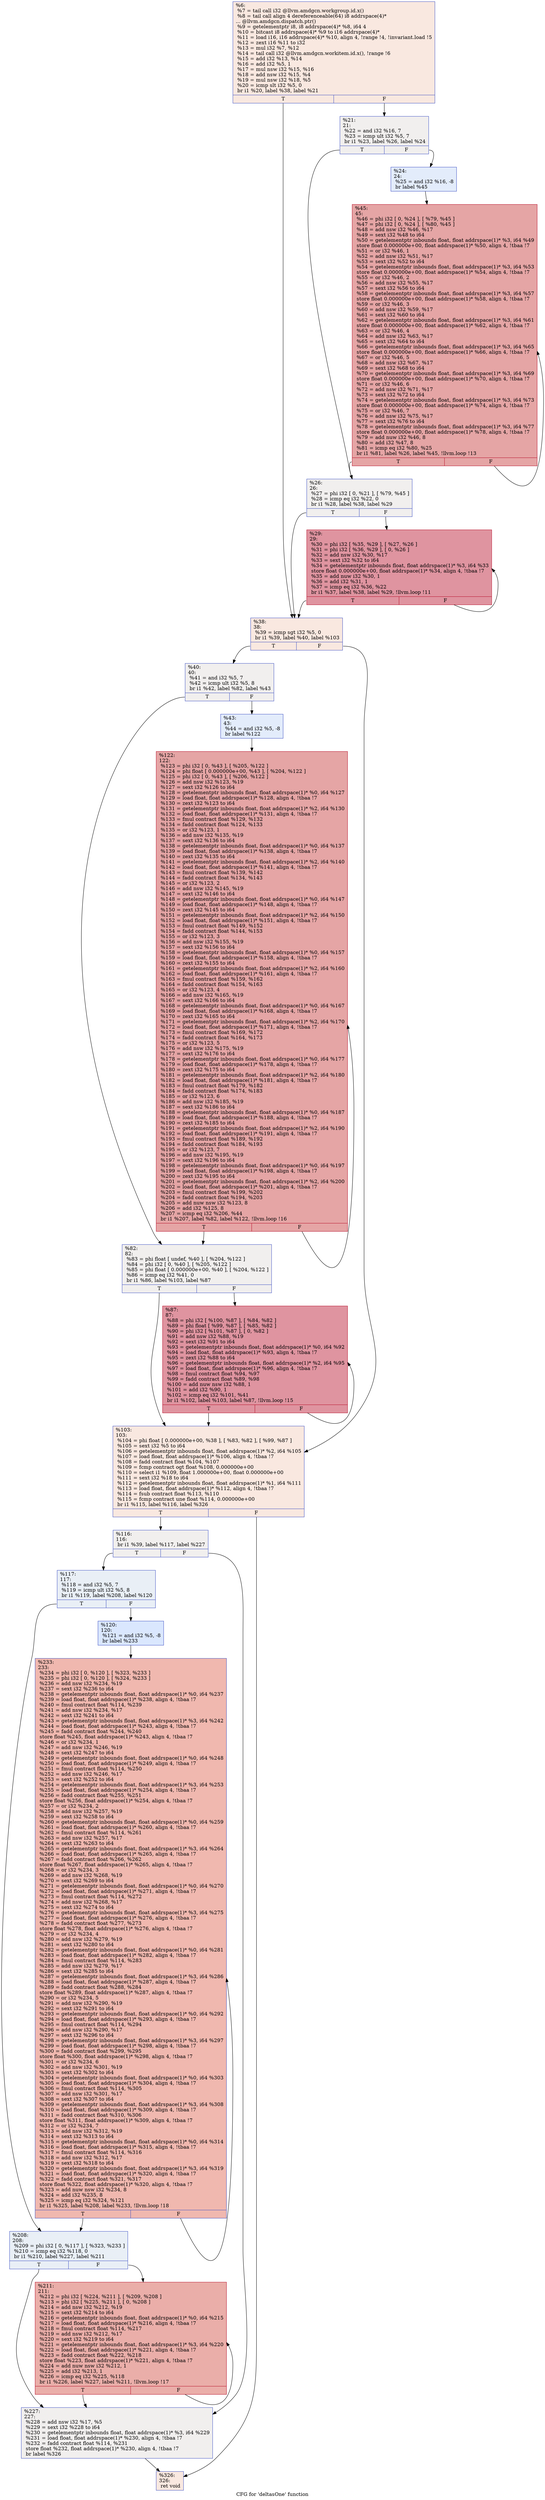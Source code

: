 digraph "CFG for 'deltasOne' function" {
	label="CFG for 'deltasOne' function";

	Node0x6039470 [shape=record,color="#3d50c3ff", style=filled, fillcolor="#f1ccb870",label="{%6:\l  %7 = tail call i32 @llvm.amdgcn.workgroup.id.x()\l  %8 = tail call align 4 dereferenceable(64) i8 addrspace(4)*\l... @llvm.amdgcn.dispatch.ptr()\l  %9 = getelementptr i8, i8 addrspace(4)* %8, i64 4\l  %10 = bitcast i8 addrspace(4)* %9 to i16 addrspace(4)*\l  %11 = load i16, i16 addrspace(4)* %10, align 4, !range !4, !invariant.load !5\l  %12 = zext i16 %11 to i32\l  %13 = mul i32 %7, %12\l  %14 = tail call i32 @llvm.amdgcn.workitem.id.x(), !range !6\l  %15 = add i32 %13, %14\l  %16 = add i32 %5, 1\l  %17 = mul nsw i32 %15, %16\l  %18 = add nsw i32 %15, %4\l  %19 = mul nsw i32 %18, %5\l  %20 = icmp slt i32 %5, 0\l  br i1 %20, label %38, label %21\l|{<s0>T|<s1>F}}"];
	Node0x6039470:s0 -> Node0x603b670;
	Node0x6039470:s1 -> Node0x603b700;
	Node0x603b700 [shape=record,color="#3d50c3ff", style=filled, fillcolor="#e0dbd870",label="{%21:\l21:                                               \l  %22 = and i32 %16, 7\l  %23 = icmp ult i32 %5, 7\l  br i1 %23, label %26, label %24\l|{<s0>T|<s1>F}}"];
	Node0x603b700:s0 -> Node0x603b990;
	Node0x603b700:s1 -> Node0x603b9e0;
	Node0x603b9e0 [shape=record,color="#3d50c3ff", style=filled, fillcolor="#bfd3f670",label="{%24:\l24:                                               \l  %25 = and i32 %16, -8\l  br label %45\l}"];
	Node0x603b9e0 -> Node0x603bbe0;
	Node0x603b990 [shape=record,color="#3d50c3ff", style=filled, fillcolor="#e0dbd870",label="{%26:\l26:                                               \l  %27 = phi i32 [ 0, %21 ], [ %79, %45 ]\l  %28 = icmp eq i32 %22, 0\l  br i1 %28, label %38, label %29\l|{<s0>T|<s1>F}}"];
	Node0x603b990:s0 -> Node0x603b670;
	Node0x603b990:s1 -> Node0x603be10;
	Node0x603be10 [shape=record,color="#b70d28ff", style=filled, fillcolor="#b70d2870",label="{%29:\l29:                                               \l  %30 = phi i32 [ %35, %29 ], [ %27, %26 ]\l  %31 = phi i32 [ %36, %29 ], [ 0, %26 ]\l  %32 = add nsw i32 %30, %17\l  %33 = sext i32 %32 to i64\l  %34 = getelementptr inbounds float, float addrspace(1)* %3, i64 %33\l  store float 0.000000e+00, float addrspace(1)* %34, align 4, !tbaa !7\l  %35 = add nuw i32 %30, 1\l  %36 = add i32 %31, 1\l  %37 = icmp eq i32 %36, %22\l  br i1 %37, label %38, label %29, !llvm.loop !11\l|{<s0>T|<s1>F}}"];
	Node0x603be10:s0 -> Node0x603b670;
	Node0x603be10:s1 -> Node0x603be10;
	Node0x603b670 [shape=record,color="#3d50c3ff", style=filled, fillcolor="#f1ccb870",label="{%38:\l38:                                               \l  %39 = icmp sgt i32 %5, 0\l  br i1 %39, label %40, label %103\l|{<s0>T|<s1>F}}"];
	Node0x603b670:s0 -> Node0x603d3f0;
	Node0x603b670:s1 -> Node0x603d440;
	Node0x603d3f0 [shape=record,color="#3d50c3ff", style=filled, fillcolor="#e0dbd870",label="{%40:\l40:                                               \l  %41 = and i32 %5, 7\l  %42 = icmp ult i32 %5, 8\l  br i1 %42, label %82, label %43\l|{<s0>T|<s1>F}}"];
	Node0x603d3f0:s0 -> Node0x603d6a0;
	Node0x603d3f0:s1 -> Node0x603d6f0;
	Node0x603d6f0 [shape=record,color="#3d50c3ff", style=filled, fillcolor="#bfd3f670",label="{%43:\l43:                                               \l  %44 = and i32 %5, -8\l  br label %122\l}"];
	Node0x603d6f0 -> Node0x603d8c0;
	Node0x603bbe0 [shape=record,color="#b70d28ff", style=filled, fillcolor="#c5333470",label="{%45:\l45:                                               \l  %46 = phi i32 [ 0, %24 ], [ %79, %45 ]\l  %47 = phi i32 [ 0, %24 ], [ %80, %45 ]\l  %48 = add nsw i32 %46, %17\l  %49 = sext i32 %48 to i64\l  %50 = getelementptr inbounds float, float addrspace(1)* %3, i64 %49\l  store float 0.000000e+00, float addrspace(1)* %50, align 4, !tbaa !7\l  %51 = or i32 %46, 1\l  %52 = add nsw i32 %51, %17\l  %53 = sext i32 %52 to i64\l  %54 = getelementptr inbounds float, float addrspace(1)* %3, i64 %53\l  store float 0.000000e+00, float addrspace(1)* %54, align 4, !tbaa !7\l  %55 = or i32 %46, 2\l  %56 = add nsw i32 %55, %17\l  %57 = sext i32 %56 to i64\l  %58 = getelementptr inbounds float, float addrspace(1)* %3, i64 %57\l  store float 0.000000e+00, float addrspace(1)* %58, align 4, !tbaa !7\l  %59 = or i32 %46, 3\l  %60 = add nsw i32 %59, %17\l  %61 = sext i32 %60 to i64\l  %62 = getelementptr inbounds float, float addrspace(1)* %3, i64 %61\l  store float 0.000000e+00, float addrspace(1)* %62, align 4, !tbaa !7\l  %63 = or i32 %46, 4\l  %64 = add nsw i32 %63, %17\l  %65 = sext i32 %64 to i64\l  %66 = getelementptr inbounds float, float addrspace(1)* %3, i64 %65\l  store float 0.000000e+00, float addrspace(1)* %66, align 4, !tbaa !7\l  %67 = or i32 %46, 5\l  %68 = add nsw i32 %67, %17\l  %69 = sext i32 %68 to i64\l  %70 = getelementptr inbounds float, float addrspace(1)* %3, i64 %69\l  store float 0.000000e+00, float addrspace(1)* %70, align 4, !tbaa !7\l  %71 = or i32 %46, 6\l  %72 = add nsw i32 %71, %17\l  %73 = sext i32 %72 to i64\l  %74 = getelementptr inbounds float, float addrspace(1)* %3, i64 %73\l  store float 0.000000e+00, float addrspace(1)* %74, align 4, !tbaa !7\l  %75 = or i32 %46, 7\l  %76 = add nsw i32 %75, %17\l  %77 = sext i32 %76 to i64\l  %78 = getelementptr inbounds float, float addrspace(1)* %3, i64 %77\l  store float 0.000000e+00, float addrspace(1)* %78, align 4, !tbaa !7\l  %79 = add nuw i32 %46, 8\l  %80 = add i32 %47, 8\l  %81 = icmp eq i32 %80, %25\l  br i1 %81, label %26, label %45, !llvm.loop !13\l|{<s0>T|<s1>F}}"];
	Node0x603bbe0:s0 -> Node0x603b990;
	Node0x603bbe0:s1 -> Node0x603bbe0;
	Node0x603d6a0 [shape=record,color="#3d50c3ff", style=filled, fillcolor="#e0dbd870",label="{%82:\l82:                                               \l  %83 = phi float [ undef, %40 ], [ %204, %122 ]\l  %84 = phi i32 [ 0, %40 ], [ %205, %122 ]\l  %85 = phi float [ 0.000000e+00, %40 ], [ %204, %122 ]\l  %86 = icmp eq i32 %41, 0\l  br i1 %86, label %103, label %87\l|{<s0>T|<s1>F}}"];
	Node0x603d6a0:s0 -> Node0x603d440;
	Node0x603d6a0:s1 -> Node0x6040360;
	Node0x6040360 [shape=record,color="#b70d28ff", style=filled, fillcolor="#b70d2870",label="{%87:\l87:                                               \l  %88 = phi i32 [ %100, %87 ], [ %84, %82 ]\l  %89 = phi float [ %99, %87 ], [ %85, %82 ]\l  %90 = phi i32 [ %101, %87 ], [ 0, %82 ]\l  %91 = add nsw i32 %88, %19\l  %92 = sext i32 %91 to i64\l  %93 = getelementptr inbounds float, float addrspace(1)* %0, i64 %92\l  %94 = load float, float addrspace(1)* %93, align 4, !tbaa !7\l  %95 = zext i32 %88 to i64\l  %96 = getelementptr inbounds float, float addrspace(1)* %2, i64 %95\l  %97 = load float, float addrspace(1)* %96, align 4, !tbaa !7\l  %98 = fmul contract float %94, %97\l  %99 = fadd contract float %89, %98\l  %100 = add nuw nsw i32 %88, 1\l  %101 = add i32 %90, 1\l  %102 = icmp eq i32 %101, %41\l  br i1 %102, label %103, label %87, !llvm.loop !15\l|{<s0>T|<s1>F}}"];
	Node0x6040360:s0 -> Node0x603d440;
	Node0x6040360:s1 -> Node0x6040360;
	Node0x603d440 [shape=record,color="#3d50c3ff", style=filled, fillcolor="#f1ccb870",label="{%103:\l103:                                              \l  %104 = phi float [ 0.000000e+00, %38 ], [ %83, %82 ], [ %99, %87 ]\l  %105 = sext i32 %5 to i64\l  %106 = getelementptr inbounds float, float addrspace(1)* %2, i64 %105\l  %107 = load float, float addrspace(1)* %106, align 4, !tbaa !7\l  %108 = fadd contract float %104, %107\l  %109 = fcmp contract ogt float %108, 0.000000e+00\l  %110 = select i1 %109, float 1.000000e+00, float 0.000000e+00\l  %111 = sext i32 %18 to i64\l  %112 = getelementptr inbounds float, float addrspace(1)* %1, i64 %111\l  %113 = load float, float addrspace(1)* %112, align 4, !tbaa !7\l  %114 = fsub contract float %113, %110\l  %115 = fcmp contract une float %114, 0.000000e+00\l  br i1 %115, label %116, label %326\l|{<s0>T|<s1>F}}"];
	Node0x603d440:s0 -> Node0x6041610;
	Node0x603d440:s1 -> Node0x60416a0;
	Node0x6041610 [shape=record,color="#3d50c3ff", style=filled, fillcolor="#e0dbd870",label="{%116:\l116:                                              \l  br i1 %39, label %117, label %227\l|{<s0>T|<s1>F}}"];
	Node0x6041610:s0 -> Node0x60417e0;
	Node0x6041610:s1 -> Node0x6041830;
	Node0x60417e0 [shape=record,color="#3d50c3ff", style=filled, fillcolor="#cedaeb70",label="{%117:\l117:                                              \l  %118 = and i32 %5, 7\l  %119 = icmp ult i32 %5, 8\l  br i1 %119, label %208, label %120\l|{<s0>T|<s1>F}}"];
	Node0x60417e0:s0 -> Node0x6041a90;
	Node0x60417e0:s1 -> Node0x6041ae0;
	Node0x6041ae0 [shape=record,color="#3d50c3ff", style=filled, fillcolor="#abc8fd70",label="{%120:\l120:                                              \l  %121 = and i32 %5, -8\l  br label %233\l}"];
	Node0x6041ae0 -> Node0x6041cb0;
	Node0x603d8c0 [shape=record,color="#b70d28ff", style=filled, fillcolor="#c5333470",label="{%122:\l122:                                              \l  %123 = phi i32 [ 0, %43 ], [ %205, %122 ]\l  %124 = phi float [ 0.000000e+00, %43 ], [ %204, %122 ]\l  %125 = phi i32 [ 0, %43 ], [ %206, %122 ]\l  %126 = add nsw i32 %123, %19\l  %127 = sext i32 %126 to i64\l  %128 = getelementptr inbounds float, float addrspace(1)* %0, i64 %127\l  %129 = load float, float addrspace(1)* %128, align 4, !tbaa !7\l  %130 = zext i32 %123 to i64\l  %131 = getelementptr inbounds float, float addrspace(1)* %2, i64 %130\l  %132 = load float, float addrspace(1)* %131, align 4, !tbaa !7\l  %133 = fmul contract float %129, %132\l  %134 = fadd contract float %124, %133\l  %135 = or i32 %123, 1\l  %136 = add nsw i32 %135, %19\l  %137 = sext i32 %136 to i64\l  %138 = getelementptr inbounds float, float addrspace(1)* %0, i64 %137\l  %139 = load float, float addrspace(1)* %138, align 4, !tbaa !7\l  %140 = zext i32 %135 to i64\l  %141 = getelementptr inbounds float, float addrspace(1)* %2, i64 %140\l  %142 = load float, float addrspace(1)* %141, align 4, !tbaa !7\l  %143 = fmul contract float %139, %142\l  %144 = fadd contract float %134, %143\l  %145 = or i32 %123, 2\l  %146 = add nsw i32 %145, %19\l  %147 = sext i32 %146 to i64\l  %148 = getelementptr inbounds float, float addrspace(1)* %0, i64 %147\l  %149 = load float, float addrspace(1)* %148, align 4, !tbaa !7\l  %150 = zext i32 %145 to i64\l  %151 = getelementptr inbounds float, float addrspace(1)* %2, i64 %150\l  %152 = load float, float addrspace(1)* %151, align 4, !tbaa !7\l  %153 = fmul contract float %149, %152\l  %154 = fadd contract float %144, %153\l  %155 = or i32 %123, 3\l  %156 = add nsw i32 %155, %19\l  %157 = sext i32 %156 to i64\l  %158 = getelementptr inbounds float, float addrspace(1)* %0, i64 %157\l  %159 = load float, float addrspace(1)* %158, align 4, !tbaa !7\l  %160 = zext i32 %155 to i64\l  %161 = getelementptr inbounds float, float addrspace(1)* %2, i64 %160\l  %162 = load float, float addrspace(1)* %161, align 4, !tbaa !7\l  %163 = fmul contract float %159, %162\l  %164 = fadd contract float %154, %163\l  %165 = or i32 %123, 4\l  %166 = add nsw i32 %165, %19\l  %167 = sext i32 %166 to i64\l  %168 = getelementptr inbounds float, float addrspace(1)* %0, i64 %167\l  %169 = load float, float addrspace(1)* %168, align 4, !tbaa !7\l  %170 = zext i32 %165 to i64\l  %171 = getelementptr inbounds float, float addrspace(1)* %2, i64 %170\l  %172 = load float, float addrspace(1)* %171, align 4, !tbaa !7\l  %173 = fmul contract float %169, %172\l  %174 = fadd contract float %164, %173\l  %175 = or i32 %123, 5\l  %176 = add nsw i32 %175, %19\l  %177 = sext i32 %176 to i64\l  %178 = getelementptr inbounds float, float addrspace(1)* %0, i64 %177\l  %179 = load float, float addrspace(1)* %178, align 4, !tbaa !7\l  %180 = zext i32 %175 to i64\l  %181 = getelementptr inbounds float, float addrspace(1)* %2, i64 %180\l  %182 = load float, float addrspace(1)* %181, align 4, !tbaa !7\l  %183 = fmul contract float %179, %182\l  %184 = fadd contract float %174, %183\l  %185 = or i32 %123, 6\l  %186 = add nsw i32 %185, %19\l  %187 = sext i32 %186 to i64\l  %188 = getelementptr inbounds float, float addrspace(1)* %0, i64 %187\l  %189 = load float, float addrspace(1)* %188, align 4, !tbaa !7\l  %190 = zext i32 %185 to i64\l  %191 = getelementptr inbounds float, float addrspace(1)* %2, i64 %190\l  %192 = load float, float addrspace(1)* %191, align 4, !tbaa !7\l  %193 = fmul contract float %189, %192\l  %194 = fadd contract float %184, %193\l  %195 = or i32 %123, 7\l  %196 = add nsw i32 %195, %19\l  %197 = sext i32 %196 to i64\l  %198 = getelementptr inbounds float, float addrspace(1)* %0, i64 %197\l  %199 = load float, float addrspace(1)* %198, align 4, !tbaa !7\l  %200 = zext i32 %195 to i64\l  %201 = getelementptr inbounds float, float addrspace(1)* %2, i64 %200\l  %202 = load float, float addrspace(1)* %201, align 4, !tbaa !7\l  %203 = fmul contract float %199, %202\l  %204 = fadd contract float %194, %203\l  %205 = add nuw nsw i32 %123, 8\l  %206 = add i32 %125, 8\l  %207 = icmp eq i32 %206, %44\l  br i1 %207, label %82, label %122, !llvm.loop !16\l|{<s0>T|<s1>F}}"];
	Node0x603d8c0:s0 -> Node0x603d6a0;
	Node0x603d8c0:s1 -> Node0x603d8c0;
	Node0x6041a90 [shape=record,color="#3d50c3ff", style=filled, fillcolor="#cedaeb70",label="{%208:\l208:                                              \l  %209 = phi i32 [ 0, %117 ], [ %323, %233 ]\l  %210 = icmp eq i32 %118, 0\l  br i1 %210, label %227, label %211\l|{<s0>T|<s1>F}}"];
	Node0x6041a90:s0 -> Node0x6041830;
	Node0x6041a90:s1 -> Node0x6045110;
	Node0x6045110 [shape=record,color="#b70d28ff", style=filled, fillcolor="#d0473d70",label="{%211:\l211:                                              \l  %212 = phi i32 [ %224, %211 ], [ %209, %208 ]\l  %213 = phi i32 [ %225, %211 ], [ 0, %208 ]\l  %214 = add nsw i32 %212, %19\l  %215 = sext i32 %214 to i64\l  %216 = getelementptr inbounds float, float addrspace(1)* %0, i64 %215\l  %217 = load float, float addrspace(1)* %216, align 4, !tbaa !7\l  %218 = fmul contract float %114, %217\l  %219 = add nsw i32 %212, %17\l  %220 = sext i32 %219 to i64\l  %221 = getelementptr inbounds float, float addrspace(1)* %3, i64 %220\l  %222 = load float, float addrspace(1)* %221, align 4, !tbaa !7\l  %223 = fadd contract float %222, %218\l  store float %223, float addrspace(1)* %221, align 4, !tbaa !7\l  %224 = add nuw nsw i32 %212, 1\l  %225 = add i32 %213, 1\l  %226 = icmp eq i32 %225, %118\l  br i1 %226, label %227, label %211, !llvm.loop !17\l|{<s0>T|<s1>F}}"];
	Node0x6045110:s0 -> Node0x6041830;
	Node0x6045110:s1 -> Node0x6045110;
	Node0x6041830 [shape=record,color="#3d50c3ff", style=filled, fillcolor="#e0dbd870",label="{%227:\l227:                                              \l  %228 = add nsw i32 %17, %5\l  %229 = sext i32 %228 to i64\l  %230 = getelementptr inbounds float, float addrspace(1)* %3, i64 %229\l  %231 = load float, float addrspace(1)* %230, align 4, !tbaa !7\l  %232 = fadd contract float %114, %231\l  store float %232, float addrspace(1)* %230, align 4, !tbaa !7\l  br label %326\l}"];
	Node0x6041830 -> Node0x60416a0;
	Node0x6041cb0 [shape=record,color="#3d50c3ff", style=filled, fillcolor="#dc5d4a70",label="{%233:\l233:                                              \l  %234 = phi i32 [ 0, %120 ], [ %323, %233 ]\l  %235 = phi i32 [ 0, %120 ], [ %324, %233 ]\l  %236 = add nsw i32 %234, %19\l  %237 = sext i32 %236 to i64\l  %238 = getelementptr inbounds float, float addrspace(1)* %0, i64 %237\l  %239 = load float, float addrspace(1)* %238, align 4, !tbaa !7\l  %240 = fmul contract float %114, %239\l  %241 = add nsw i32 %234, %17\l  %242 = sext i32 %241 to i64\l  %243 = getelementptr inbounds float, float addrspace(1)* %3, i64 %242\l  %244 = load float, float addrspace(1)* %243, align 4, !tbaa !7\l  %245 = fadd contract float %244, %240\l  store float %245, float addrspace(1)* %243, align 4, !tbaa !7\l  %246 = or i32 %234, 1\l  %247 = add nsw i32 %246, %19\l  %248 = sext i32 %247 to i64\l  %249 = getelementptr inbounds float, float addrspace(1)* %0, i64 %248\l  %250 = load float, float addrspace(1)* %249, align 4, !tbaa !7\l  %251 = fmul contract float %114, %250\l  %252 = add nsw i32 %246, %17\l  %253 = sext i32 %252 to i64\l  %254 = getelementptr inbounds float, float addrspace(1)* %3, i64 %253\l  %255 = load float, float addrspace(1)* %254, align 4, !tbaa !7\l  %256 = fadd contract float %255, %251\l  store float %256, float addrspace(1)* %254, align 4, !tbaa !7\l  %257 = or i32 %234, 2\l  %258 = add nsw i32 %257, %19\l  %259 = sext i32 %258 to i64\l  %260 = getelementptr inbounds float, float addrspace(1)* %0, i64 %259\l  %261 = load float, float addrspace(1)* %260, align 4, !tbaa !7\l  %262 = fmul contract float %114, %261\l  %263 = add nsw i32 %257, %17\l  %264 = sext i32 %263 to i64\l  %265 = getelementptr inbounds float, float addrspace(1)* %3, i64 %264\l  %266 = load float, float addrspace(1)* %265, align 4, !tbaa !7\l  %267 = fadd contract float %266, %262\l  store float %267, float addrspace(1)* %265, align 4, !tbaa !7\l  %268 = or i32 %234, 3\l  %269 = add nsw i32 %268, %19\l  %270 = sext i32 %269 to i64\l  %271 = getelementptr inbounds float, float addrspace(1)* %0, i64 %270\l  %272 = load float, float addrspace(1)* %271, align 4, !tbaa !7\l  %273 = fmul contract float %114, %272\l  %274 = add nsw i32 %268, %17\l  %275 = sext i32 %274 to i64\l  %276 = getelementptr inbounds float, float addrspace(1)* %3, i64 %275\l  %277 = load float, float addrspace(1)* %276, align 4, !tbaa !7\l  %278 = fadd contract float %277, %273\l  store float %278, float addrspace(1)* %276, align 4, !tbaa !7\l  %279 = or i32 %234, 4\l  %280 = add nsw i32 %279, %19\l  %281 = sext i32 %280 to i64\l  %282 = getelementptr inbounds float, float addrspace(1)* %0, i64 %281\l  %283 = load float, float addrspace(1)* %282, align 4, !tbaa !7\l  %284 = fmul contract float %114, %283\l  %285 = add nsw i32 %279, %17\l  %286 = sext i32 %285 to i64\l  %287 = getelementptr inbounds float, float addrspace(1)* %3, i64 %286\l  %288 = load float, float addrspace(1)* %287, align 4, !tbaa !7\l  %289 = fadd contract float %288, %284\l  store float %289, float addrspace(1)* %287, align 4, !tbaa !7\l  %290 = or i32 %234, 5\l  %291 = add nsw i32 %290, %19\l  %292 = sext i32 %291 to i64\l  %293 = getelementptr inbounds float, float addrspace(1)* %0, i64 %292\l  %294 = load float, float addrspace(1)* %293, align 4, !tbaa !7\l  %295 = fmul contract float %114, %294\l  %296 = add nsw i32 %290, %17\l  %297 = sext i32 %296 to i64\l  %298 = getelementptr inbounds float, float addrspace(1)* %3, i64 %297\l  %299 = load float, float addrspace(1)* %298, align 4, !tbaa !7\l  %300 = fadd contract float %299, %295\l  store float %300, float addrspace(1)* %298, align 4, !tbaa !7\l  %301 = or i32 %234, 6\l  %302 = add nsw i32 %301, %19\l  %303 = sext i32 %302 to i64\l  %304 = getelementptr inbounds float, float addrspace(1)* %0, i64 %303\l  %305 = load float, float addrspace(1)* %304, align 4, !tbaa !7\l  %306 = fmul contract float %114, %305\l  %307 = add nsw i32 %301, %17\l  %308 = sext i32 %307 to i64\l  %309 = getelementptr inbounds float, float addrspace(1)* %3, i64 %308\l  %310 = load float, float addrspace(1)* %309, align 4, !tbaa !7\l  %311 = fadd contract float %310, %306\l  store float %311, float addrspace(1)* %309, align 4, !tbaa !7\l  %312 = or i32 %234, 7\l  %313 = add nsw i32 %312, %19\l  %314 = sext i32 %313 to i64\l  %315 = getelementptr inbounds float, float addrspace(1)* %0, i64 %314\l  %316 = load float, float addrspace(1)* %315, align 4, !tbaa !7\l  %317 = fmul contract float %114, %316\l  %318 = add nsw i32 %312, %17\l  %319 = sext i32 %318 to i64\l  %320 = getelementptr inbounds float, float addrspace(1)* %3, i64 %319\l  %321 = load float, float addrspace(1)* %320, align 4, !tbaa !7\l  %322 = fadd contract float %321, %317\l  store float %322, float addrspace(1)* %320, align 4, !tbaa !7\l  %323 = add nuw nsw i32 %234, 8\l  %324 = add i32 %235, 8\l  %325 = icmp eq i32 %324, %121\l  br i1 %325, label %208, label %233, !llvm.loop !18\l|{<s0>T|<s1>F}}"];
	Node0x6041cb0:s0 -> Node0x6041a90;
	Node0x6041cb0:s1 -> Node0x6041cb0;
	Node0x60416a0 [shape=record,color="#3d50c3ff", style=filled, fillcolor="#f1ccb870",label="{%326:\l326:                                              \l  ret void\l}"];
}
